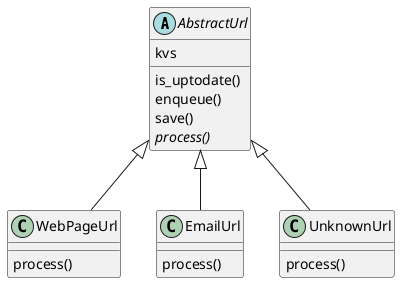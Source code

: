 @startuml

abstract class AbstractUrl {
  kvs
  is_uptodate()
  enqueue()
  save()
  {abstract} process()
}

class WebPageUrl {
 process()
}

class EmailUrl {
 process()
}

class UnknownUrl {
 process()
}

AbstractUrl <|-- EmailUrl
AbstractUrl <|-- WebPageUrl
AbstractUrl <|-- UnknownUrl

@enduml